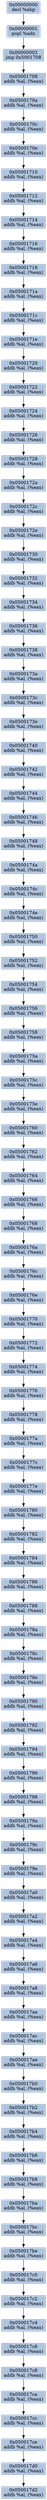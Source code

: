 digraph G {
node[shape=rectangle,style=filled,fillcolor=lightsteelblue,color=lightsteelblue]
bgcolor="transparent"
a0x00000000decl_ebp[label="0x00000000\ndecl %ebp"];
a0x00000001popl_edx[label="0x00000001\npopl %edx"];
a0x00000002jmp_0x5001708[label="0x00000002\njmp 0x5001708"];
a0x05001708addb_al_eax_[label="0x05001708\naddb %al, (%eax)"];
a0x0500170aaddb_al_eax_[label="0x0500170a\naddb %al, (%eax)"];
a0x0500170caddb_al_eax_[label="0x0500170c\naddb %al, (%eax)"];
a0x0500170eaddb_al_eax_[label="0x0500170e\naddb %al, (%eax)"];
a0x05001710addb_al_eax_[label="0x05001710\naddb %al, (%eax)"];
a0x05001712addb_al_eax_[label="0x05001712\naddb %al, (%eax)"];
a0x05001714addb_al_eax_[label="0x05001714\naddb %al, (%eax)"];
a0x05001716addb_al_eax_[label="0x05001716\naddb %al, (%eax)"];
a0x05001718addb_al_eax_[label="0x05001718\naddb %al, (%eax)"];
a0x0500171aaddb_al_eax_[label="0x0500171a\naddb %al, (%eax)"];
a0x0500171caddb_al_eax_[label="0x0500171c\naddb %al, (%eax)"];
a0x0500171eaddb_al_eax_[label="0x0500171e\naddb %al, (%eax)"];
a0x05001720addb_al_eax_[label="0x05001720\naddb %al, (%eax)"];
a0x05001722addb_al_eax_[label="0x05001722\naddb %al, (%eax)"];
a0x05001724addb_al_eax_[label="0x05001724\naddb %al, (%eax)"];
a0x05001726addb_al_eax_[label="0x05001726\naddb %al, (%eax)"];
a0x05001728addb_al_eax_[label="0x05001728\naddb %al, (%eax)"];
a0x0500172aaddb_al_eax_[label="0x0500172a\naddb %al, (%eax)"];
a0x0500172caddb_al_eax_[label="0x0500172c\naddb %al, (%eax)"];
a0x0500172eaddb_al_eax_[label="0x0500172e\naddb %al, (%eax)"];
a0x05001730addb_al_eax_[label="0x05001730\naddb %al, (%eax)"];
a0x05001732addb_al_eax_[label="0x05001732\naddb %al, (%eax)"];
a0x05001734addb_al_eax_[label="0x05001734\naddb %al, (%eax)"];
a0x05001736addb_al_eax_[label="0x05001736\naddb %al, (%eax)"];
a0x05001738addb_al_eax_[label="0x05001738\naddb %al, (%eax)"];
a0x0500173aaddb_al_eax_[label="0x0500173a\naddb %al, (%eax)"];
a0x0500173caddb_al_eax_[label="0x0500173c\naddb %al, (%eax)"];
a0x0500173eaddb_al_eax_[label="0x0500173e\naddb %al, (%eax)"];
a0x05001740addb_al_eax_[label="0x05001740\naddb %al, (%eax)"];
a0x05001742addb_al_eax_[label="0x05001742\naddb %al, (%eax)"];
a0x05001744addb_al_eax_[label="0x05001744\naddb %al, (%eax)"];
a0x05001746addb_al_eax_[label="0x05001746\naddb %al, (%eax)"];
a0x05001748addb_al_eax_[label="0x05001748\naddb %al, (%eax)"];
a0x0500174aaddb_al_eax_[label="0x0500174a\naddb %al, (%eax)"];
a0x0500174caddb_al_eax_[label="0x0500174c\naddb %al, (%eax)"];
a0x0500174eaddb_al_eax_[label="0x0500174e\naddb %al, (%eax)"];
a0x05001750addb_al_eax_[label="0x05001750\naddb %al, (%eax)"];
a0x05001752addb_al_eax_[label="0x05001752\naddb %al, (%eax)"];
a0x05001754addb_al_eax_[label="0x05001754\naddb %al, (%eax)"];
a0x05001756addb_al_eax_[label="0x05001756\naddb %al, (%eax)"];
a0x05001758addb_al_eax_[label="0x05001758\naddb %al, (%eax)"];
a0x0500175aaddb_al_eax_[label="0x0500175a\naddb %al, (%eax)"];
a0x0500175caddb_al_eax_[label="0x0500175c\naddb %al, (%eax)"];
a0x0500175eaddb_al_eax_[label="0x0500175e\naddb %al, (%eax)"];
a0x05001760addb_al_eax_[label="0x05001760\naddb %al, (%eax)"];
a0x05001762addb_al_eax_[label="0x05001762\naddb %al, (%eax)"];
a0x05001764addb_al_eax_[label="0x05001764\naddb %al, (%eax)"];
a0x05001766addb_al_eax_[label="0x05001766\naddb %al, (%eax)"];
a0x05001768addb_al_eax_[label="0x05001768\naddb %al, (%eax)"];
a0x0500176aaddb_al_eax_[label="0x0500176a\naddb %al, (%eax)"];
a0x0500176caddb_al_eax_[label="0x0500176c\naddb %al, (%eax)"];
a0x0500176eaddb_al_eax_[label="0x0500176e\naddb %al, (%eax)"];
a0x05001770addb_al_eax_[label="0x05001770\naddb %al, (%eax)"];
a0x05001772addb_al_eax_[label="0x05001772\naddb %al, (%eax)"];
a0x05001774addb_al_eax_[label="0x05001774\naddb %al, (%eax)"];
a0x05001776addb_al_eax_[label="0x05001776\naddb %al, (%eax)"];
a0x05001778addb_al_eax_[label="0x05001778\naddb %al, (%eax)"];
a0x0500177aaddb_al_eax_[label="0x0500177a\naddb %al, (%eax)"];
a0x0500177caddb_al_eax_[label="0x0500177c\naddb %al, (%eax)"];
a0x0500177eaddb_al_eax_[label="0x0500177e\naddb %al, (%eax)"];
a0x05001780addb_al_eax_[label="0x05001780\naddb %al, (%eax)"];
a0x05001782addb_al_eax_[label="0x05001782\naddb %al, (%eax)"];
a0x05001784addb_al_eax_[label="0x05001784\naddb %al, (%eax)"];
a0x05001786addb_al_eax_[label="0x05001786\naddb %al, (%eax)"];
a0x05001788addb_al_eax_[label="0x05001788\naddb %al, (%eax)"];
a0x0500178aaddb_al_eax_[label="0x0500178a\naddb %al, (%eax)"];
a0x0500178caddb_al_eax_[label="0x0500178c\naddb %al, (%eax)"];
a0x0500178eaddb_al_eax_[label="0x0500178e\naddb %al, (%eax)"];
a0x05001790addb_al_eax_[label="0x05001790\naddb %al, (%eax)"];
a0x05001792addb_al_eax_[label="0x05001792\naddb %al, (%eax)"];
a0x05001794addb_al_eax_[label="0x05001794\naddb %al, (%eax)"];
a0x05001796addb_al_eax_[label="0x05001796\naddb %al, (%eax)"];
a0x05001798addb_al_eax_[label="0x05001798\naddb %al, (%eax)"];
a0x0500179aaddb_al_eax_[label="0x0500179a\naddb %al, (%eax)"];
a0x0500179caddb_al_eax_[label="0x0500179c\naddb %al, (%eax)"];
a0x0500179eaddb_al_eax_[label="0x0500179e\naddb %al, (%eax)"];
a0x050017a0addb_al_eax_[label="0x050017a0\naddb %al, (%eax)"];
a0x050017a2addb_al_eax_[label="0x050017a2\naddb %al, (%eax)"];
a0x050017a4addb_al_eax_[label="0x050017a4\naddb %al, (%eax)"];
a0x050017a6addb_al_eax_[label="0x050017a6\naddb %al, (%eax)"];
a0x050017a8addb_al_eax_[label="0x050017a8\naddb %al, (%eax)"];
a0x050017aaaddb_al_eax_[label="0x050017aa\naddb %al, (%eax)"];
a0x050017acaddb_al_eax_[label="0x050017ac\naddb %al, (%eax)"];
a0x050017aeaddb_al_eax_[label="0x050017ae\naddb %al, (%eax)"];
a0x050017b0addb_al_eax_[label="0x050017b0\naddb %al, (%eax)"];
a0x050017b2addb_al_eax_[label="0x050017b2\naddb %al, (%eax)"];
a0x050017b4addb_al_eax_[label="0x050017b4\naddb %al, (%eax)"];
a0x050017b6addb_al_eax_[label="0x050017b6\naddb %al, (%eax)"];
a0x050017b8addb_al_eax_[label="0x050017b8\naddb %al, (%eax)"];
a0x050017baaddb_al_eax_[label="0x050017ba\naddb %al, (%eax)"];
a0x050017bcaddb_al_eax_[label="0x050017bc\naddb %al, (%eax)"];
a0x050017beaddb_al_eax_[label="0x050017be\naddb %al, (%eax)"];
a0x050017c0addb_al_eax_[label="0x050017c0\naddb %al, (%eax)"];
a0x050017c2addb_al_eax_[label="0x050017c2\naddb %al, (%eax)"];
a0x050017c4addb_al_eax_[label="0x050017c4\naddb %al, (%eax)"];
a0x050017c6addb_al_eax_[label="0x050017c6\naddb %al, (%eax)"];
a0x050017c8addb_al_eax_[label="0x050017c8\naddb %al, (%eax)"];
a0x050017caaddb_al_eax_[label="0x050017ca\naddb %al, (%eax)"];
a0x050017ccaddb_al_eax_[label="0x050017cc\naddb %al, (%eax)"];
a0x050017ceaddb_al_eax_[label="0x050017ce\naddb %al, (%eax)"];
a0x050017d0addb_al_eax_[label="0x050017d0\naddb %al, (%eax)"];
a0x050017d2addb_al_eax_[label="0x050017d2\naddb %al, (%eax)"];
a0x00000000decl_ebp -> a0x00000001popl_edx [color="#000000"];
a0x00000001popl_edx -> a0x00000002jmp_0x5001708 [color="#000000"];
a0x00000002jmp_0x5001708 -> a0x05001708addb_al_eax_ [color="#000000"];
a0x05001708addb_al_eax_ -> a0x0500170aaddb_al_eax_ [color="#000000"];
a0x0500170aaddb_al_eax_ -> a0x0500170caddb_al_eax_ [color="#000000"];
a0x0500170caddb_al_eax_ -> a0x0500170eaddb_al_eax_ [color="#000000"];
a0x0500170eaddb_al_eax_ -> a0x05001710addb_al_eax_ [color="#000000"];
a0x05001710addb_al_eax_ -> a0x05001712addb_al_eax_ [color="#000000"];
a0x05001712addb_al_eax_ -> a0x05001714addb_al_eax_ [color="#000000"];
a0x05001714addb_al_eax_ -> a0x05001716addb_al_eax_ [color="#000000"];
a0x05001716addb_al_eax_ -> a0x05001718addb_al_eax_ [color="#000000"];
a0x05001718addb_al_eax_ -> a0x0500171aaddb_al_eax_ [color="#000000"];
a0x0500171aaddb_al_eax_ -> a0x0500171caddb_al_eax_ [color="#000000"];
a0x0500171caddb_al_eax_ -> a0x0500171eaddb_al_eax_ [color="#000000"];
a0x0500171eaddb_al_eax_ -> a0x05001720addb_al_eax_ [color="#000000"];
a0x05001720addb_al_eax_ -> a0x05001722addb_al_eax_ [color="#000000"];
a0x05001722addb_al_eax_ -> a0x05001724addb_al_eax_ [color="#000000"];
a0x05001724addb_al_eax_ -> a0x05001726addb_al_eax_ [color="#000000"];
a0x05001726addb_al_eax_ -> a0x05001728addb_al_eax_ [color="#000000"];
a0x05001728addb_al_eax_ -> a0x0500172aaddb_al_eax_ [color="#000000"];
a0x0500172aaddb_al_eax_ -> a0x0500172caddb_al_eax_ [color="#000000"];
a0x0500172caddb_al_eax_ -> a0x0500172eaddb_al_eax_ [color="#000000"];
a0x0500172eaddb_al_eax_ -> a0x05001730addb_al_eax_ [color="#000000"];
a0x05001730addb_al_eax_ -> a0x05001732addb_al_eax_ [color="#000000"];
a0x05001732addb_al_eax_ -> a0x05001734addb_al_eax_ [color="#000000"];
a0x05001734addb_al_eax_ -> a0x05001736addb_al_eax_ [color="#000000"];
a0x05001736addb_al_eax_ -> a0x05001738addb_al_eax_ [color="#000000"];
a0x05001738addb_al_eax_ -> a0x0500173aaddb_al_eax_ [color="#000000"];
a0x0500173aaddb_al_eax_ -> a0x0500173caddb_al_eax_ [color="#000000"];
a0x0500173caddb_al_eax_ -> a0x0500173eaddb_al_eax_ [color="#000000"];
a0x0500173eaddb_al_eax_ -> a0x05001740addb_al_eax_ [color="#000000"];
a0x05001740addb_al_eax_ -> a0x05001742addb_al_eax_ [color="#000000"];
a0x05001742addb_al_eax_ -> a0x05001744addb_al_eax_ [color="#000000"];
a0x05001744addb_al_eax_ -> a0x05001746addb_al_eax_ [color="#000000"];
a0x05001746addb_al_eax_ -> a0x05001748addb_al_eax_ [color="#000000"];
a0x05001748addb_al_eax_ -> a0x0500174aaddb_al_eax_ [color="#000000"];
a0x0500174aaddb_al_eax_ -> a0x0500174caddb_al_eax_ [color="#000000"];
a0x0500174caddb_al_eax_ -> a0x0500174eaddb_al_eax_ [color="#000000"];
a0x0500174eaddb_al_eax_ -> a0x05001750addb_al_eax_ [color="#000000"];
a0x05001750addb_al_eax_ -> a0x05001752addb_al_eax_ [color="#000000"];
a0x05001752addb_al_eax_ -> a0x05001754addb_al_eax_ [color="#000000"];
a0x05001754addb_al_eax_ -> a0x05001756addb_al_eax_ [color="#000000"];
a0x05001756addb_al_eax_ -> a0x05001758addb_al_eax_ [color="#000000"];
a0x05001758addb_al_eax_ -> a0x0500175aaddb_al_eax_ [color="#000000"];
a0x0500175aaddb_al_eax_ -> a0x0500175caddb_al_eax_ [color="#000000"];
a0x0500175caddb_al_eax_ -> a0x0500175eaddb_al_eax_ [color="#000000"];
a0x0500175eaddb_al_eax_ -> a0x05001760addb_al_eax_ [color="#000000"];
a0x05001760addb_al_eax_ -> a0x05001762addb_al_eax_ [color="#000000"];
a0x05001762addb_al_eax_ -> a0x05001764addb_al_eax_ [color="#000000"];
a0x05001764addb_al_eax_ -> a0x05001766addb_al_eax_ [color="#000000"];
a0x05001766addb_al_eax_ -> a0x05001768addb_al_eax_ [color="#000000"];
a0x05001768addb_al_eax_ -> a0x0500176aaddb_al_eax_ [color="#000000"];
a0x0500176aaddb_al_eax_ -> a0x0500176caddb_al_eax_ [color="#000000"];
a0x0500176caddb_al_eax_ -> a0x0500176eaddb_al_eax_ [color="#000000"];
a0x0500176eaddb_al_eax_ -> a0x05001770addb_al_eax_ [color="#000000"];
a0x05001770addb_al_eax_ -> a0x05001772addb_al_eax_ [color="#000000"];
a0x05001772addb_al_eax_ -> a0x05001774addb_al_eax_ [color="#000000"];
a0x05001774addb_al_eax_ -> a0x05001776addb_al_eax_ [color="#000000"];
a0x05001776addb_al_eax_ -> a0x05001778addb_al_eax_ [color="#000000"];
a0x05001778addb_al_eax_ -> a0x0500177aaddb_al_eax_ [color="#000000"];
a0x0500177aaddb_al_eax_ -> a0x0500177caddb_al_eax_ [color="#000000"];
a0x0500177caddb_al_eax_ -> a0x0500177eaddb_al_eax_ [color="#000000"];
a0x0500177eaddb_al_eax_ -> a0x05001780addb_al_eax_ [color="#000000"];
a0x05001780addb_al_eax_ -> a0x05001782addb_al_eax_ [color="#000000"];
a0x05001782addb_al_eax_ -> a0x05001784addb_al_eax_ [color="#000000"];
a0x05001784addb_al_eax_ -> a0x05001786addb_al_eax_ [color="#000000"];
a0x05001786addb_al_eax_ -> a0x05001788addb_al_eax_ [color="#000000"];
a0x05001788addb_al_eax_ -> a0x0500178aaddb_al_eax_ [color="#000000"];
a0x0500178aaddb_al_eax_ -> a0x0500178caddb_al_eax_ [color="#000000"];
a0x0500178caddb_al_eax_ -> a0x0500178eaddb_al_eax_ [color="#000000"];
a0x0500178eaddb_al_eax_ -> a0x05001790addb_al_eax_ [color="#000000"];
a0x05001790addb_al_eax_ -> a0x05001792addb_al_eax_ [color="#000000"];
a0x05001792addb_al_eax_ -> a0x05001794addb_al_eax_ [color="#000000"];
a0x05001794addb_al_eax_ -> a0x05001796addb_al_eax_ [color="#000000"];
a0x05001796addb_al_eax_ -> a0x05001798addb_al_eax_ [color="#000000"];
a0x05001798addb_al_eax_ -> a0x0500179aaddb_al_eax_ [color="#000000"];
a0x0500179aaddb_al_eax_ -> a0x0500179caddb_al_eax_ [color="#000000"];
a0x0500179caddb_al_eax_ -> a0x0500179eaddb_al_eax_ [color="#000000"];
a0x0500179eaddb_al_eax_ -> a0x050017a0addb_al_eax_ [color="#000000"];
a0x050017a0addb_al_eax_ -> a0x050017a2addb_al_eax_ [color="#000000"];
a0x050017a2addb_al_eax_ -> a0x050017a4addb_al_eax_ [color="#000000"];
a0x050017a4addb_al_eax_ -> a0x050017a6addb_al_eax_ [color="#000000"];
a0x050017a6addb_al_eax_ -> a0x050017a8addb_al_eax_ [color="#000000"];
a0x050017a8addb_al_eax_ -> a0x050017aaaddb_al_eax_ [color="#000000"];
a0x050017aaaddb_al_eax_ -> a0x050017acaddb_al_eax_ [color="#000000"];
a0x050017acaddb_al_eax_ -> a0x050017aeaddb_al_eax_ [color="#000000"];
a0x050017aeaddb_al_eax_ -> a0x050017b0addb_al_eax_ [color="#000000"];
a0x050017b0addb_al_eax_ -> a0x050017b2addb_al_eax_ [color="#000000"];
a0x050017b2addb_al_eax_ -> a0x050017b4addb_al_eax_ [color="#000000"];
a0x050017b4addb_al_eax_ -> a0x050017b6addb_al_eax_ [color="#000000"];
a0x050017b6addb_al_eax_ -> a0x050017b8addb_al_eax_ [color="#000000"];
a0x050017b8addb_al_eax_ -> a0x050017baaddb_al_eax_ [color="#000000"];
a0x050017baaddb_al_eax_ -> a0x050017bcaddb_al_eax_ [color="#000000"];
a0x050017bcaddb_al_eax_ -> a0x050017beaddb_al_eax_ [color="#000000"];
a0x050017beaddb_al_eax_ -> a0x050017c0addb_al_eax_ [color="#000000"];
a0x050017c0addb_al_eax_ -> a0x050017c2addb_al_eax_ [color="#000000"];
a0x050017c2addb_al_eax_ -> a0x050017c4addb_al_eax_ [color="#000000"];
a0x050017c4addb_al_eax_ -> a0x050017c6addb_al_eax_ [color="#000000"];
a0x050017c6addb_al_eax_ -> a0x050017c8addb_al_eax_ [color="#000000"];
a0x050017c8addb_al_eax_ -> a0x050017caaddb_al_eax_ [color="#000000"];
a0x050017caaddb_al_eax_ -> a0x050017ccaddb_al_eax_ [color="#000000"];
a0x050017ccaddb_al_eax_ -> a0x050017ceaddb_al_eax_ [color="#000000"];
a0x050017ceaddb_al_eax_ -> a0x050017d0addb_al_eax_ [color="#000000"];
a0x050017d0addb_al_eax_ -> a0x050017d2addb_al_eax_ [color="#000000"];
}
